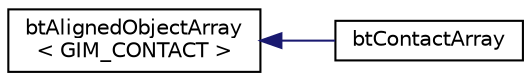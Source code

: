 digraph "Graphical Class Hierarchy"
{
  edge [fontname="Helvetica",fontsize="10",labelfontname="Helvetica",labelfontsize="10"];
  node [fontname="Helvetica",fontsize="10",shape=record];
  rankdir="LR";
  Node1 [label="btAlignedObjectArray\l\< GIM_CONTACT \>",height=0.2,width=0.4,color="black", fillcolor="white", style="filled",URL="$classbt_aligned_object_array.html"];
  Node1 -> Node2 [dir="back",color="midnightblue",fontsize="10",style="solid",fontname="Helvetica"];
  Node2 [label="btContactArray",height=0.2,width=0.4,color="black", fillcolor="white", style="filled",URL="$classbt_contact_array.html"];
}
